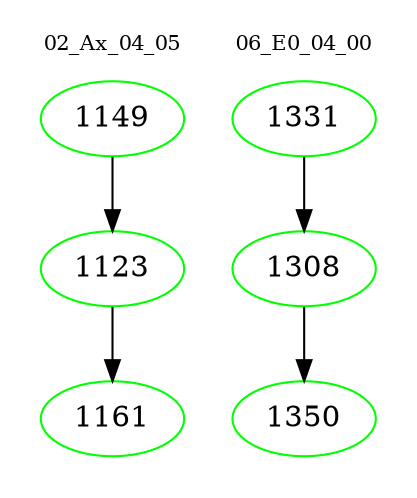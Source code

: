 digraph{
subgraph cluster_0 {
color = white
label = "02_Ax_04_05";
fontsize=10;
T0_1149 [label="1149", color="green"]
T0_1149 -> T0_1123 [color="black"]
T0_1123 [label="1123", color="green"]
T0_1123 -> T0_1161 [color="black"]
T0_1161 [label="1161", color="green"]
}
subgraph cluster_1 {
color = white
label = "06_E0_04_00";
fontsize=10;
T1_1331 [label="1331", color="green"]
T1_1331 -> T1_1308 [color="black"]
T1_1308 [label="1308", color="green"]
T1_1308 -> T1_1350 [color="black"]
T1_1350 [label="1350", color="green"]
}
}
